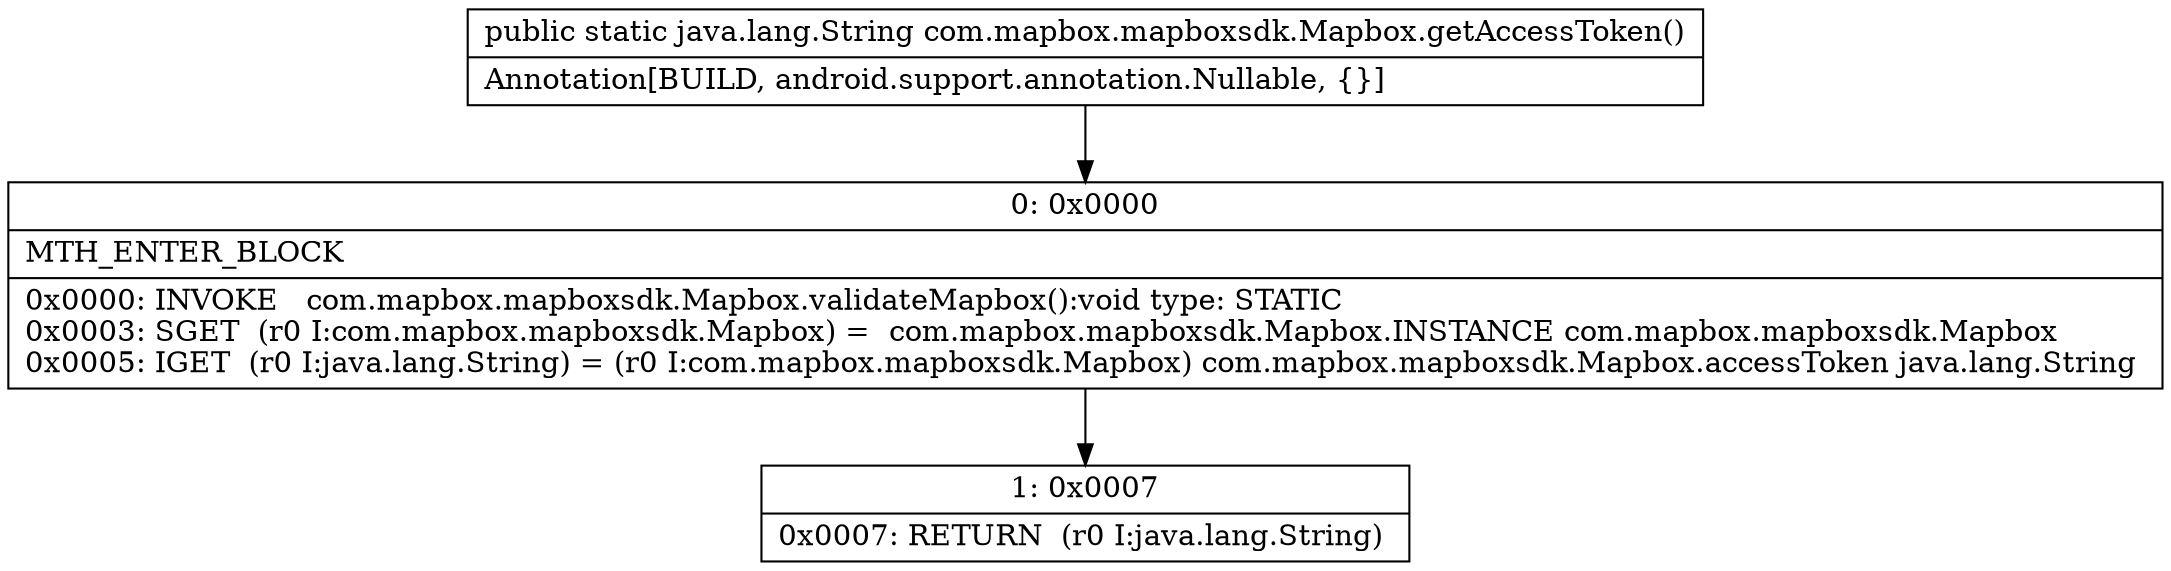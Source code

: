 digraph "CFG forcom.mapbox.mapboxsdk.Mapbox.getAccessToken()Ljava\/lang\/String;" {
Node_0 [shape=record,label="{0\:\ 0x0000|MTH_ENTER_BLOCK\l|0x0000: INVOKE   com.mapbox.mapboxsdk.Mapbox.validateMapbox():void type: STATIC \l0x0003: SGET  (r0 I:com.mapbox.mapboxsdk.Mapbox) =  com.mapbox.mapboxsdk.Mapbox.INSTANCE com.mapbox.mapboxsdk.Mapbox \l0x0005: IGET  (r0 I:java.lang.String) = (r0 I:com.mapbox.mapboxsdk.Mapbox) com.mapbox.mapboxsdk.Mapbox.accessToken java.lang.String \l}"];
Node_1 [shape=record,label="{1\:\ 0x0007|0x0007: RETURN  (r0 I:java.lang.String) \l}"];
MethodNode[shape=record,label="{public static java.lang.String com.mapbox.mapboxsdk.Mapbox.getAccessToken()  | Annotation[BUILD, android.support.annotation.Nullable, \{\}]\l}"];
MethodNode -> Node_0;
Node_0 -> Node_1;
}

